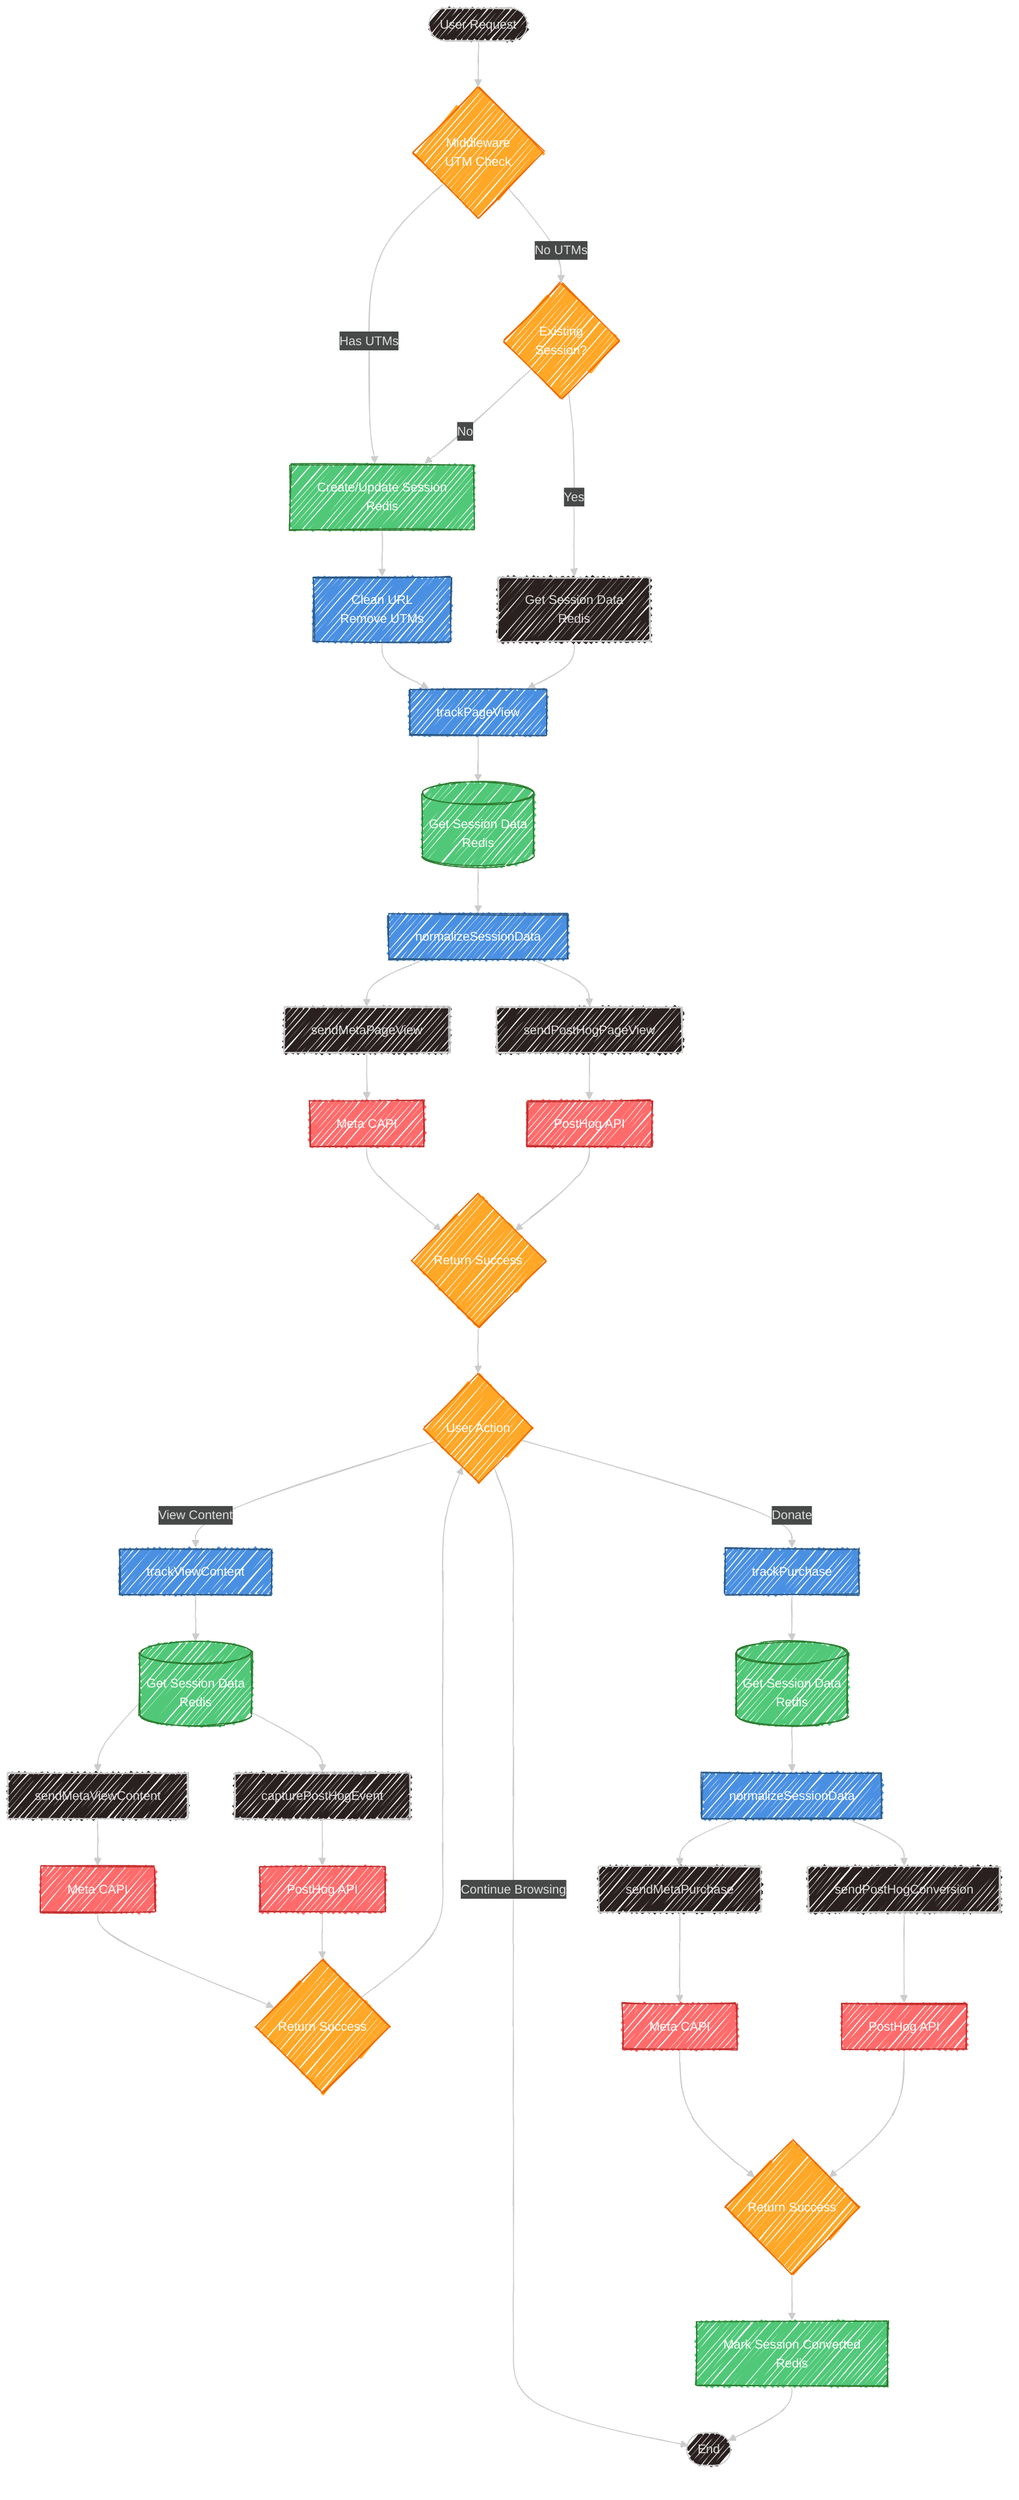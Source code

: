 ---
config:
  theme: neo-dark
  look: handDrawn
---

flowchart TD
    Start([User Request]) --> Middleware{Middleware<br/>UTM Check}
    
    Middleware -->|Has UTMs| CreateSession[Create/Update Session<br/>Redis]
    Middleware -->|No UTMs| CheckExisting{Existing<br/>Session?}
    
    CheckExisting -->|Yes| GetSession[Get Session Data<br/>Redis]
    CheckExisting -->|No| CreateSession
    
    CreateSession --> CleanURL[Clean URL<br/>Remove UTMs]
    CleanURL --> TrackPageView[trackPageView]
    GetSession --> TrackPageView
    
    TrackPageView --> GetSessionData[(Get Session Data<br/>Redis)]
    GetSessionData --> NormalizeData[normalizeSessionData]
    
    NormalizeData --> MetaPageView[sendMetaPageView]
    NormalizeData --> PostHogPageView[sendPostHogPageView]
    
    MetaPageView --> MetaAPI[Meta CAPI]
    PostHogPageView --> PostHogAPI[PostHog API]
    
    MetaAPI --> PageViewReturn{Return Success}
    PostHogAPI --> PageViewReturn
    
    PageViewReturn --> UserAction{User Action}
    
    UserAction -->|View Content| TrackContent[trackViewContent]
    UserAction -->|Donate| TrackPurchase[trackPurchase]
    UserAction -->|Continue Browsing| END([End])
    
    TrackContent --> GetSessionData2[(Get Session Data<br/>Redis)]
    GetSessionData2 --> MetaViewContent[sendMetaViewContent]
    GetSessionData2 --> PostHogEvent[capturePostHogEvent]
    
    MetaViewContent --> MetaAPI2[Meta CAPI]
    PostHogEvent --> PostHogAPI2[PostHog API]
    
    MetaAPI2 --> ContentReturn{Return Success}
    PostHogAPI2 --> ContentReturn
    ContentReturn --> UserAction
    
    TrackPurchase --> GetSessionData3[(Get Session Data<br/>Redis)]
    GetSessionData3 --> NormalizePurchase[normalizeSessionData]
    
    NormalizePurchase --> MetaPurchase[sendMetaPurchase]
    NormalizePurchase --> PostHogConversion[sendPostHogConversion]
    
    MetaPurchase --> MetaAPI3[Meta CAPI]
    PostHogConversion --> PostHogAPI3[PostHog API]
    
    MetaAPI3 --> PurchaseReturn{Return Success}
    PostHogAPI3 --> PurchaseReturn
    
    PurchaseReturn --> UpdateSession[Mark Session Converted<br/>Redis]
    UpdateSession --> END
    
    %% Styling
    classDef processClass fill:#4a90e2,stroke:#2e5c8a,color:#fff
    classDef dataClass fill:#50c878,stroke:#2e7d32,color:#fff
    classDef apiClass fill:#ff6b6b,stroke:#c53030,color:#fff
    classDef decisionClass fill:#ffa726,stroke:#ef6c00,color:#fff
    
    class TrackPageView,TrackContent,TrackPurchase,NormalizeData,NormalizePurchase,CleanURL processClass
    class GetSessionData,GetSessionData2,GetSessionData3,CreateSession,UpdateSession dataClass
    class MetaAPI,PostHogAPI,MetaAPI2,PostHogAPI2,MetaAPI3,PostHogAPI3 apiClass
    class Middleware,CheckExisting,PageViewReturn,ContentReturn,PurchaseReturn,UserAction decisionClass